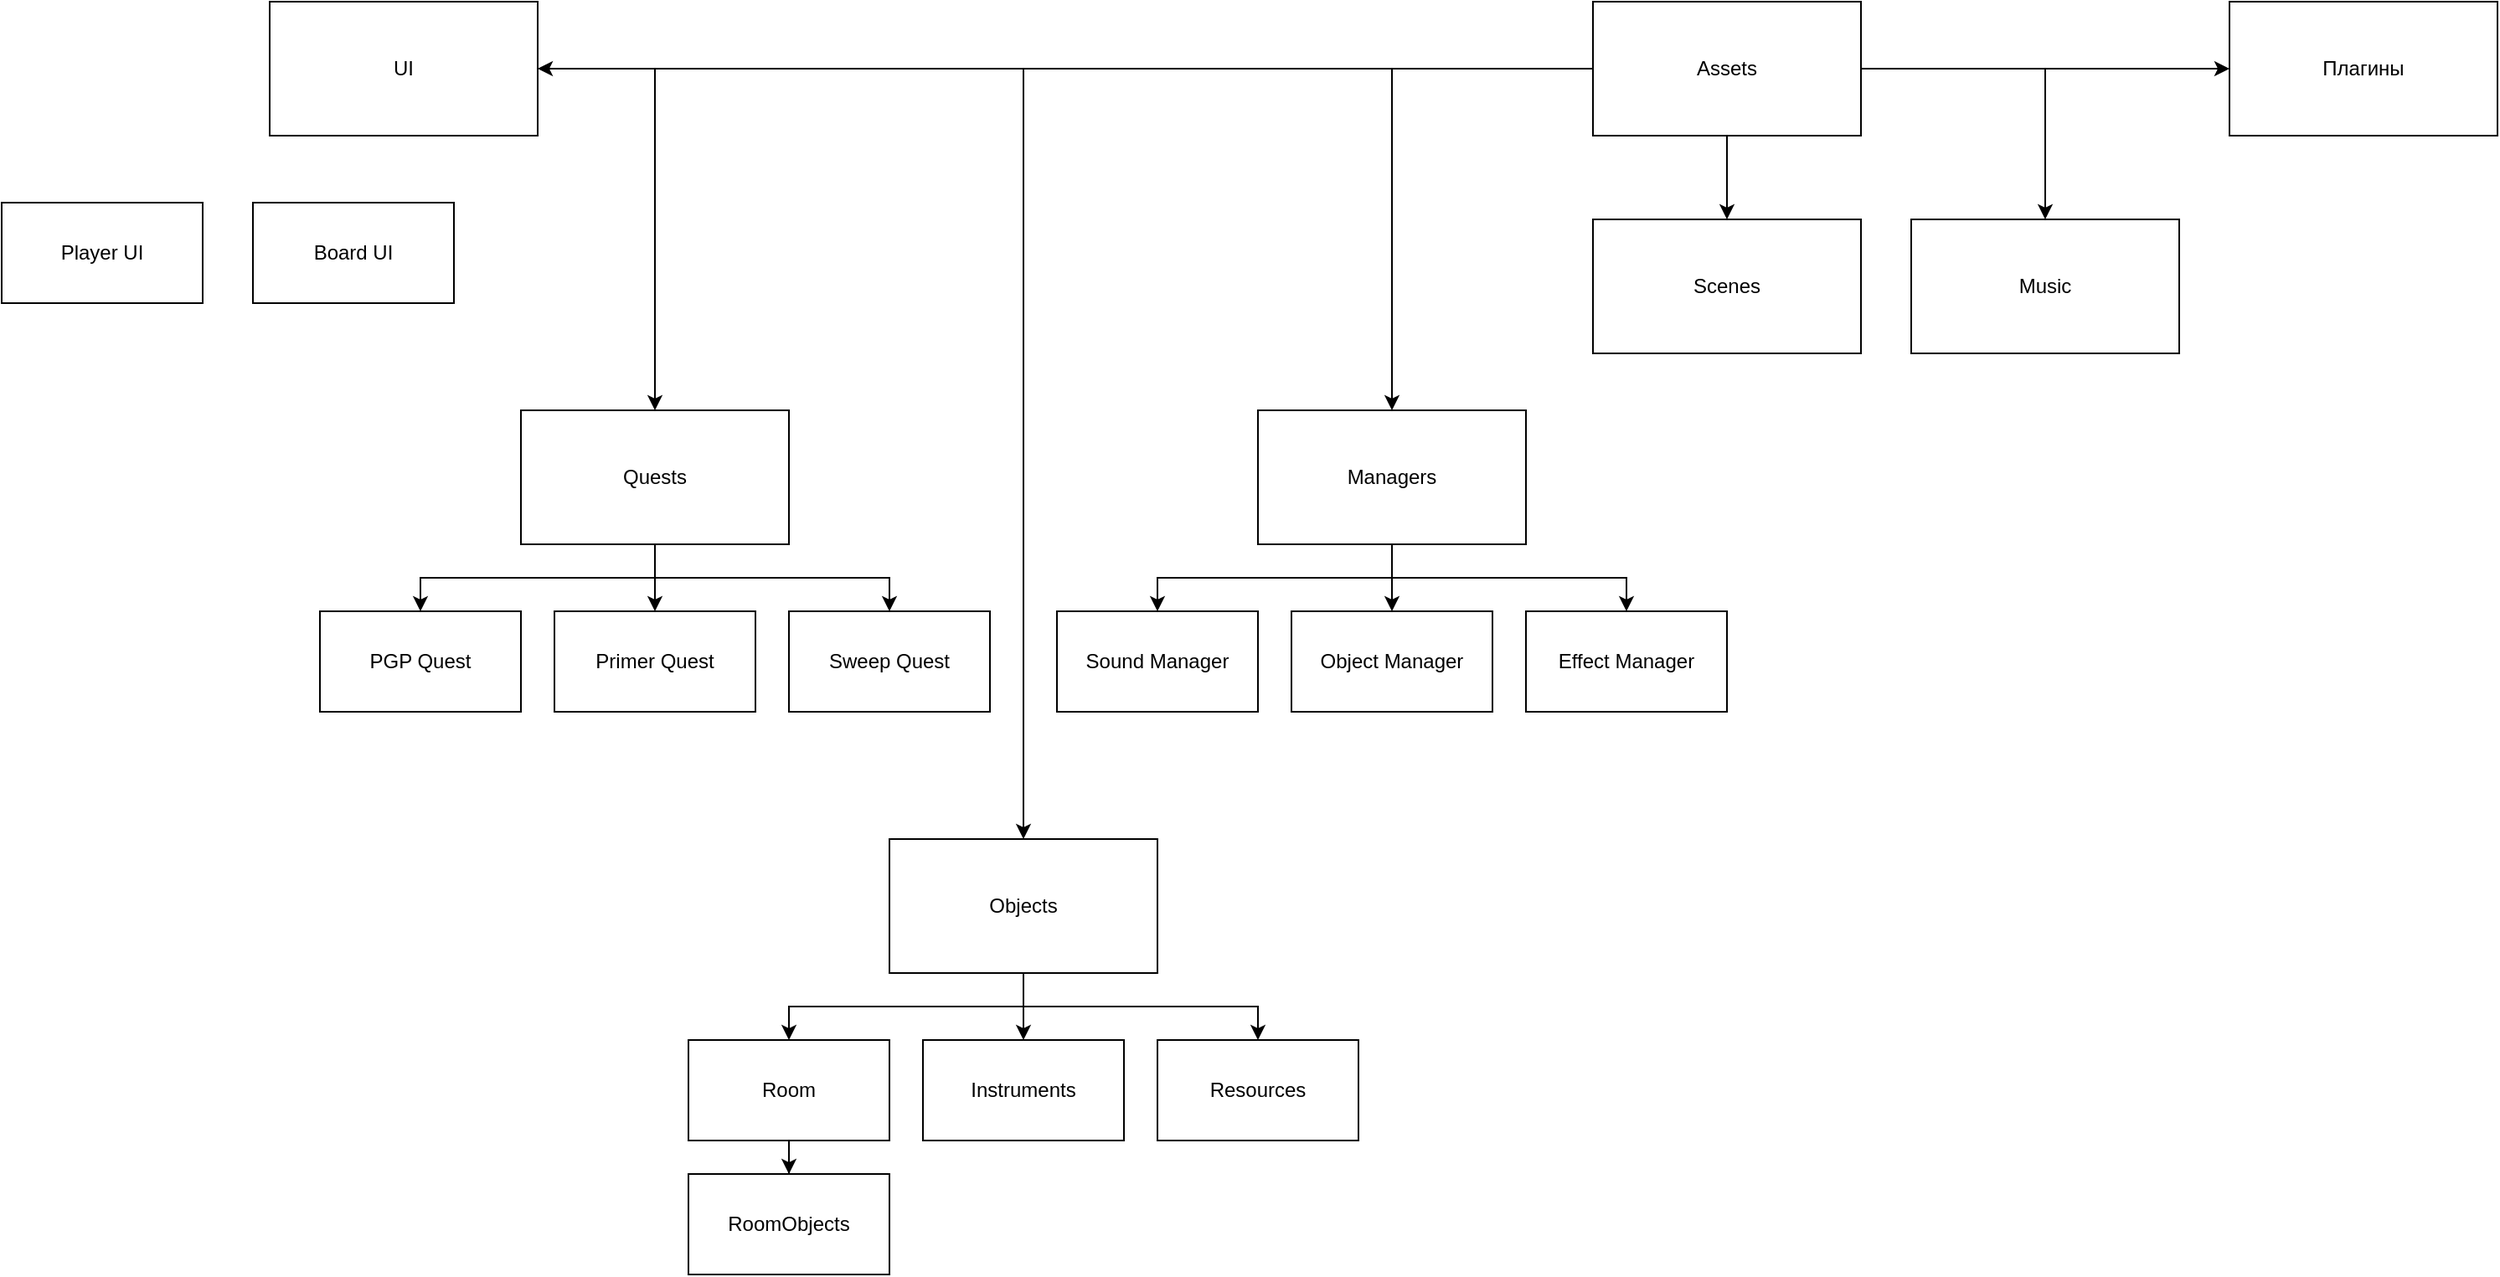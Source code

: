<mxfile version="21.8.2" type="github" pages="2">
  <diagram name="Assets" id="84O2Gyyiwd_BVJKpsNnK">
    <mxGraphModel dx="2995" dy="1057" grid="1" gridSize="10" guides="1" tooltips="1" connect="1" arrows="1" fold="1" page="1" pageScale="1" pageWidth="827" pageHeight="1169" math="0" shadow="0">
      <root>
        <mxCell id="0" />
        <mxCell id="1" parent="0" />
        <mxCell id="0Ppkg_TYxEfiZomqHbuK-1" style="edgeStyle=orthogonalEdgeStyle;rounded=0;orthogonalLoop=1;jettySize=auto;html=1;entryX=0.5;entryY=0;entryDx=0;entryDy=0;" edge="1" parent="1" source="yk-6UnyTxs8F06T7Ii9H-1" target="yk-6UnyTxs8F06T7Ii9H-2">
          <mxGeometry relative="1" as="geometry" />
        </mxCell>
        <mxCell id="0Ppkg_TYxEfiZomqHbuK-2" style="edgeStyle=orthogonalEdgeStyle;rounded=0;orthogonalLoop=1;jettySize=auto;html=1;entryX=0.5;entryY=0;entryDx=0;entryDy=0;" edge="1" parent="1" source="yk-6UnyTxs8F06T7Ii9H-1" target="yk-6UnyTxs8F06T7Ii9H-3">
          <mxGeometry relative="1" as="geometry" />
        </mxCell>
        <mxCell id="0Ppkg_TYxEfiZomqHbuK-3" style="edgeStyle=orthogonalEdgeStyle;rounded=0;orthogonalLoop=1;jettySize=auto;html=1;entryX=0.5;entryY=0;entryDx=0;entryDy=0;" edge="1" parent="1" source="yk-6UnyTxs8F06T7Ii9H-1" target="yk-6UnyTxs8F06T7Ii9H-4">
          <mxGeometry relative="1" as="geometry" />
        </mxCell>
        <mxCell id="oLehk1_JSGpebvPSYuXD-15" value="" style="edgeStyle=orthogonalEdgeStyle;rounded=0;orthogonalLoop=1;jettySize=auto;html=1;" edge="1" parent="1" source="yk-6UnyTxs8F06T7Ii9H-1" target="oLehk1_JSGpebvPSYuXD-14">
          <mxGeometry relative="1" as="geometry" />
        </mxCell>
        <mxCell id="hT9-3GZPa0NThNZRe6kT-4" style="edgeStyle=orthogonalEdgeStyle;rounded=0;orthogonalLoop=1;jettySize=auto;html=1;" edge="1" parent="1" source="yk-6UnyTxs8F06T7Ii9H-1" target="hT9-3GZPa0NThNZRe6kT-3">
          <mxGeometry relative="1" as="geometry" />
        </mxCell>
        <mxCell id="hT9-3GZPa0NThNZRe6kT-6" style="edgeStyle=orthogonalEdgeStyle;rounded=0;orthogonalLoop=1;jettySize=auto;html=1;" edge="1" parent="1" source="yk-6UnyTxs8F06T7Ii9H-1" target="yk-6UnyTxs8F06T7Ii9H-5">
          <mxGeometry relative="1" as="geometry" />
        </mxCell>
        <mxCell id="0gkAEA2CpIs7SPiE7Knh-2" style="edgeStyle=orthogonalEdgeStyle;rounded=0;orthogonalLoop=1;jettySize=auto;html=1;" edge="1" parent="1" source="yk-6UnyTxs8F06T7Ii9H-1" target="0gkAEA2CpIs7SPiE7Knh-1">
          <mxGeometry relative="1" as="geometry" />
        </mxCell>
        <mxCell id="yk-6UnyTxs8F06T7Ii9H-1" value="Assets" style="rounded=0;whiteSpace=wrap;html=1;" parent="1" vertex="1">
          <mxGeometry x="200" y="160" width="160" height="80" as="geometry" />
        </mxCell>
        <mxCell id="oLehk1_JSGpebvPSYuXD-4" style="edgeStyle=orthogonalEdgeStyle;rounded=0;orthogonalLoop=1;jettySize=auto;html=1;" edge="1" parent="1" source="yk-6UnyTxs8F06T7Ii9H-2" target="oLehk1_JSGpebvPSYuXD-1">
          <mxGeometry relative="1" as="geometry" />
        </mxCell>
        <mxCell id="oLehk1_JSGpebvPSYuXD-5" style="edgeStyle=orthogonalEdgeStyle;rounded=0;orthogonalLoop=1;jettySize=auto;html=1;entryX=0.5;entryY=0;entryDx=0;entryDy=0;" edge="1" parent="1" source="yk-6UnyTxs8F06T7Ii9H-2" target="oLehk1_JSGpebvPSYuXD-2">
          <mxGeometry relative="1" as="geometry" />
        </mxCell>
        <mxCell id="oLehk1_JSGpebvPSYuXD-6" style="edgeStyle=orthogonalEdgeStyle;rounded=0;orthogonalLoop=1;jettySize=auto;html=1;entryX=0.5;entryY=0;entryDx=0;entryDy=0;" edge="1" parent="1" source="yk-6UnyTxs8F06T7Ii9H-2" target="oLehk1_JSGpebvPSYuXD-3">
          <mxGeometry relative="1" as="geometry" />
        </mxCell>
        <mxCell id="yk-6UnyTxs8F06T7Ii9H-2" value="Quests" style="rounded=0;whiteSpace=wrap;html=1;" parent="1" vertex="1">
          <mxGeometry x="-440" y="404" width="160" height="80" as="geometry" />
        </mxCell>
        <mxCell id="oLehk1_JSGpebvPSYuXD-10" style="edgeStyle=orthogonalEdgeStyle;rounded=0;orthogonalLoop=1;jettySize=auto;html=1;entryX=0.5;entryY=0;entryDx=0;entryDy=0;" edge="1" parent="1" source="yk-6UnyTxs8F06T7Ii9H-3" target="oLehk1_JSGpebvPSYuXD-7">
          <mxGeometry relative="1" as="geometry" />
        </mxCell>
        <mxCell id="oLehk1_JSGpebvPSYuXD-11" style="edgeStyle=orthogonalEdgeStyle;rounded=0;orthogonalLoop=1;jettySize=auto;html=1;entryX=0.5;entryY=0;entryDx=0;entryDy=0;" edge="1" parent="1" source="yk-6UnyTxs8F06T7Ii9H-3" target="oLehk1_JSGpebvPSYuXD-8">
          <mxGeometry relative="1" as="geometry" />
        </mxCell>
        <mxCell id="oLehk1_JSGpebvPSYuXD-12" style="edgeStyle=orthogonalEdgeStyle;rounded=0;orthogonalLoop=1;jettySize=auto;html=1;" edge="1" parent="1" source="yk-6UnyTxs8F06T7Ii9H-3" target="oLehk1_JSGpebvPSYuXD-9">
          <mxGeometry relative="1" as="geometry" />
        </mxCell>
        <mxCell id="yk-6UnyTxs8F06T7Ii9H-3" value="Objects" style="rounded=0;whiteSpace=wrap;html=1;" parent="1" vertex="1">
          <mxGeometry x="-220" y="660" width="160" height="80" as="geometry" />
        </mxCell>
        <mxCell id="yk-6UnyTxs8F06T7Ii9H-4" value="Scenes" style="rounded=0;whiteSpace=wrap;html=1;" parent="1" vertex="1">
          <mxGeometry x="200" y="290" width="160" height="80" as="geometry" />
        </mxCell>
        <mxCell id="yk-6UnyTxs8F06T7Ii9H-5" value="Плагины" style="rounded=0;whiteSpace=wrap;html=1;" parent="1" vertex="1">
          <mxGeometry x="580" y="160" width="160" height="80" as="geometry" />
        </mxCell>
        <mxCell id="oLehk1_JSGpebvPSYuXD-1" value="PGP Quest" style="rounded=0;whiteSpace=wrap;html=1;" vertex="1" parent="1">
          <mxGeometry x="-560" y="524" width="120" height="60" as="geometry" />
        </mxCell>
        <mxCell id="oLehk1_JSGpebvPSYuXD-2" value="Primer Quest" style="rounded=0;whiteSpace=wrap;html=1;" vertex="1" parent="1">
          <mxGeometry x="-420" y="524" width="120" height="60" as="geometry" />
        </mxCell>
        <mxCell id="oLehk1_JSGpebvPSYuXD-3" value="Sweep Quest" style="rounded=0;whiteSpace=wrap;html=1;" vertex="1" parent="1">
          <mxGeometry x="-280" y="524" width="120" height="60" as="geometry" />
        </mxCell>
        <mxCell id="oLehk1_JSGpebvPSYuXD-25" style="edgeStyle=orthogonalEdgeStyle;rounded=0;orthogonalLoop=1;jettySize=auto;html=1;entryX=0.5;entryY=0;entryDx=0;entryDy=0;" edge="1" parent="1" source="oLehk1_JSGpebvPSYuXD-7" target="oLehk1_JSGpebvPSYuXD-24">
          <mxGeometry relative="1" as="geometry" />
        </mxCell>
        <mxCell id="oLehk1_JSGpebvPSYuXD-7" value="Room" style="rounded=0;whiteSpace=wrap;html=1;" vertex="1" parent="1">
          <mxGeometry x="-340" y="780" width="120" height="60" as="geometry" />
        </mxCell>
        <mxCell id="oLehk1_JSGpebvPSYuXD-8" value="Instruments" style="rounded=0;whiteSpace=wrap;html=1;" vertex="1" parent="1">
          <mxGeometry x="-200" y="780" width="120" height="60" as="geometry" />
        </mxCell>
        <mxCell id="oLehk1_JSGpebvPSYuXD-9" value="Resources" style="rounded=0;whiteSpace=wrap;html=1;" vertex="1" parent="1">
          <mxGeometry x="-60" y="780" width="120" height="60" as="geometry" />
        </mxCell>
        <mxCell id="oLehk1_JSGpebvPSYuXD-19" style="edgeStyle=orthogonalEdgeStyle;rounded=0;orthogonalLoop=1;jettySize=auto;html=1;entryX=0.5;entryY=0;entryDx=0;entryDy=0;" edge="1" parent="1" source="oLehk1_JSGpebvPSYuXD-14" target="oLehk1_JSGpebvPSYuXD-18">
          <mxGeometry relative="1" as="geometry" />
        </mxCell>
        <mxCell id="oLehk1_JSGpebvPSYuXD-21" style="edgeStyle=orthogonalEdgeStyle;rounded=0;orthogonalLoop=1;jettySize=auto;html=1;" edge="1" parent="1" source="oLehk1_JSGpebvPSYuXD-14" target="oLehk1_JSGpebvPSYuXD-20">
          <mxGeometry relative="1" as="geometry" />
        </mxCell>
        <mxCell id="oLehk1_JSGpebvPSYuXD-23" style="edgeStyle=orthogonalEdgeStyle;rounded=0;orthogonalLoop=1;jettySize=auto;html=1;" edge="1" parent="1" source="oLehk1_JSGpebvPSYuXD-14" target="oLehk1_JSGpebvPSYuXD-22">
          <mxGeometry relative="1" as="geometry" />
        </mxCell>
        <mxCell id="oLehk1_JSGpebvPSYuXD-14" value="Managers" style="rounded=0;whiteSpace=wrap;html=1;" vertex="1" parent="1">
          <mxGeometry y="404" width="160" height="80" as="geometry" />
        </mxCell>
        <mxCell id="oLehk1_JSGpebvPSYuXD-18" value="Object Manager" style="rounded=0;whiteSpace=wrap;html=1;" vertex="1" parent="1">
          <mxGeometry x="20" y="524" width="120" height="60" as="geometry" />
        </mxCell>
        <mxCell id="oLehk1_JSGpebvPSYuXD-20" value="Sound Manager" style="rounded=0;whiteSpace=wrap;html=1;" vertex="1" parent="1">
          <mxGeometry x="-120" y="524" width="120" height="60" as="geometry" />
        </mxCell>
        <mxCell id="oLehk1_JSGpebvPSYuXD-22" value="Effect Manager" style="rounded=0;whiteSpace=wrap;html=1;" vertex="1" parent="1">
          <mxGeometry x="160" y="524" width="120" height="60" as="geometry" />
        </mxCell>
        <mxCell id="oLehk1_JSGpebvPSYuXD-24" value="RoomObjects" style="rounded=0;whiteSpace=wrap;html=1;" vertex="1" parent="1">
          <mxGeometry x="-340" y="860" width="120" height="60" as="geometry" />
        </mxCell>
        <mxCell id="hT9-3GZPa0NThNZRe6kT-3" value="Music" style="rounded=0;whiteSpace=wrap;html=1;" vertex="1" parent="1">
          <mxGeometry x="390" y="290" width="160" height="80" as="geometry" />
        </mxCell>
        <mxCell id="0gkAEA2CpIs7SPiE7Knh-1" value="UI" style="rounded=0;whiteSpace=wrap;html=1;" vertex="1" parent="1">
          <mxGeometry x="-590" y="160" width="160" height="80" as="geometry" />
        </mxCell>
        <mxCell id="0gkAEA2CpIs7SPiE7Knh-3" value="Player UI" style="rounded=0;whiteSpace=wrap;html=1;" vertex="1" parent="1">
          <mxGeometry x="-750" y="280" width="120" height="60" as="geometry" />
        </mxCell>
        <mxCell id="0gkAEA2CpIs7SPiE7Knh-4" value="Board UI" style="rounded=0;whiteSpace=wrap;html=1;" vertex="1" parent="1">
          <mxGeometry x="-600" y="280" width="120" height="60" as="geometry" />
        </mxCell>
      </root>
    </mxGraphModel>
  </diagram>
  <diagram id="tb-0I0y4m7m4PURBvdJa" name="Object">
    <mxGraphModel dx="1626" dy="793" grid="1" gridSize="10" guides="1" tooltips="1" connect="1" arrows="1" fold="1" page="1" pageScale="1" pageWidth="827" pageHeight="1169" math="0" shadow="0">
      <root>
        <mxCell id="0" />
        <mxCell id="1" parent="0" />
        <mxCell id="pMTdVocwzGKom47Oizoz-1" style="edgeStyle=orthogonalEdgeStyle;rounded=0;orthogonalLoop=1;jettySize=auto;html=1;" edge="1" parent="1" source="YOzxgD6gWfHrZgOWHF-H-1" target="Z9qXVEdUHZUFFuwJkJLw-2">
          <mxGeometry relative="1" as="geometry" />
        </mxCell>
        <mxCell id="pMTdVocwzGKom47Oizoz-3" style="edgeStyle=orthogonalEdgeStyle;rounded=0;orthogonalLoop=1;jettySize=auto;html=1;" edge="1" parent="1" source="YOzxgD6gWfHrZgOWHF-H-1" target="42AuOi3dADbIWI_3XscI-1">
          <mxGeometry relative="1" as="geometry" />
        </mxCell>
        <mxCell id="pMTdVocwzGKom47Oizoz-8" style="edgeStyle=orthogonalEdgeStyle;rounded=0;orthogonalLoop=1;jettySize=auto;html=1;entryX=0;entryY=0.5;entryDx=0;entryDy=0;" edge="1" parent="1" source="YOzxgD6gWfHrZgOWHF-H-1" target="42AuOi3dADbIWI_3XscI-2">
          <mxGeometry relative="1" as="geometry" />
        </mxCell>
        <mxCell id="pMTdVocwzGKom47Oizoz-9" style="edgeStyle=orthogonalEdgeStyle;rounded=0;orthogonalLoop=1;jettySize=auto;html=1;entryX=1;entryY=0.5;entryDx=0;entryDy=0;" edge="1" parent="1" source="YOzxgD6gWfHrZgOWHF-H-1" target="Z9qXVEdUHZUFFuwJkJLw-3">
          <mxGeometry relative="1" as="geometry" />
        </mxCell>
        <mxCell id="pMTdVocwzGKom47Oizoz-10" style="edgeStyle=orthogonalEdgeStyle;rounded=0;orthogonalLoop=1;jettySize=auto;html=1;entryX=0.5;entryY=0;entryDx=0;entryDy=0;" edge="1" parent="1" source="YOzxgD6gWfHrZgOWHF-H-1" target="pMTdVocwzGKom47Oizoz-6">
          <mxGeometry relative="1" as="geometry" />
        </mxCell>
        <mxCell id="pMTdVocwzGKom47Oizoz-11" style="edgeStyle=orthogonalEdgeStyle;rounded=0;orthogonalLoop=1;jettySize=auto;html=1;" edge="1" parent="1" source="YOzxgD6gWfHrZgOWHF-H-1" target="Z9qXVEdUHZUFFuwJkJLw-1">
          <mxGeometry relative="1" as="geometry" />
        </mxCell>
        <mxCell id="YOzxgD6gWfHrZgOWHF-H-1" value="Object" style="rounded=0;whiteSpace=wrap;html=1;" vertex="1" parent="1">
          <mxGeometry x="360" y="140" width="120" height="60" as="geometry" />
        </mxCell>
        <mxCell id="Z9qXVEdUHZUFFuwJkJLw-1" value="Prefabs" style="rounded=0;whiteSpace=wrap;html=1;" vertex="1" parent="1">
          <mxGeometry x="440" y="300" width="120" height="60" as="geometry" />
        </mxCell>
        <mxCell id="Z9qXVEdUHZUFFuwJkJLw-2" value="Materials" style="rounded=0;whiteSpace=wrap;html=1;" vertex="1" parent="1">
          <mxGeometry x="90" y="140" width="120" height="60" as="geometry" />
        </mxCell>
        <mxCell id="Z9qXVEdUHZUFFuwJkJLw-3" value="Scripts" style="rounded=0;whiteSpace=wrap;html=1;" vertex="1" parent="1">
          <mxGeometry x="90" y="240" width="120" height="60" as="geometry" />
        </mxCell>
        <mxCell id="42AuOi3dADbIWI_3XscI-1" value="Textures" style="rounded=0;whiteSpace=wrap;html=1;" vertex="1" parent="1">
          <mxGeometry x="660" y="140" width="120" height="60" as="geometry" />
        </mxCell>
        <mxCell id="42AuOi3dADbIWI_3XscI-2" value="Sounds" style="rounded=0;whiteSpace=wrap;html=1;" vertex="1" parent="1">
          <mxGeometry x="660" y="240" width="120" height="60" as="geometry" />
        </mxCell>
        <mxCell id="pMTdVocwzGKom47Oizoz-6" value="Effects" style="rounded=0;whiteSpace=wrap;html=1;" vertex="1" parent="1">
          <mxGeometry x="280" y="300" width="120" height="60" as="geometry" />
        </mxCell>
      </root>
    </mxGraphModel>
  </diagram>
</mxfile>
